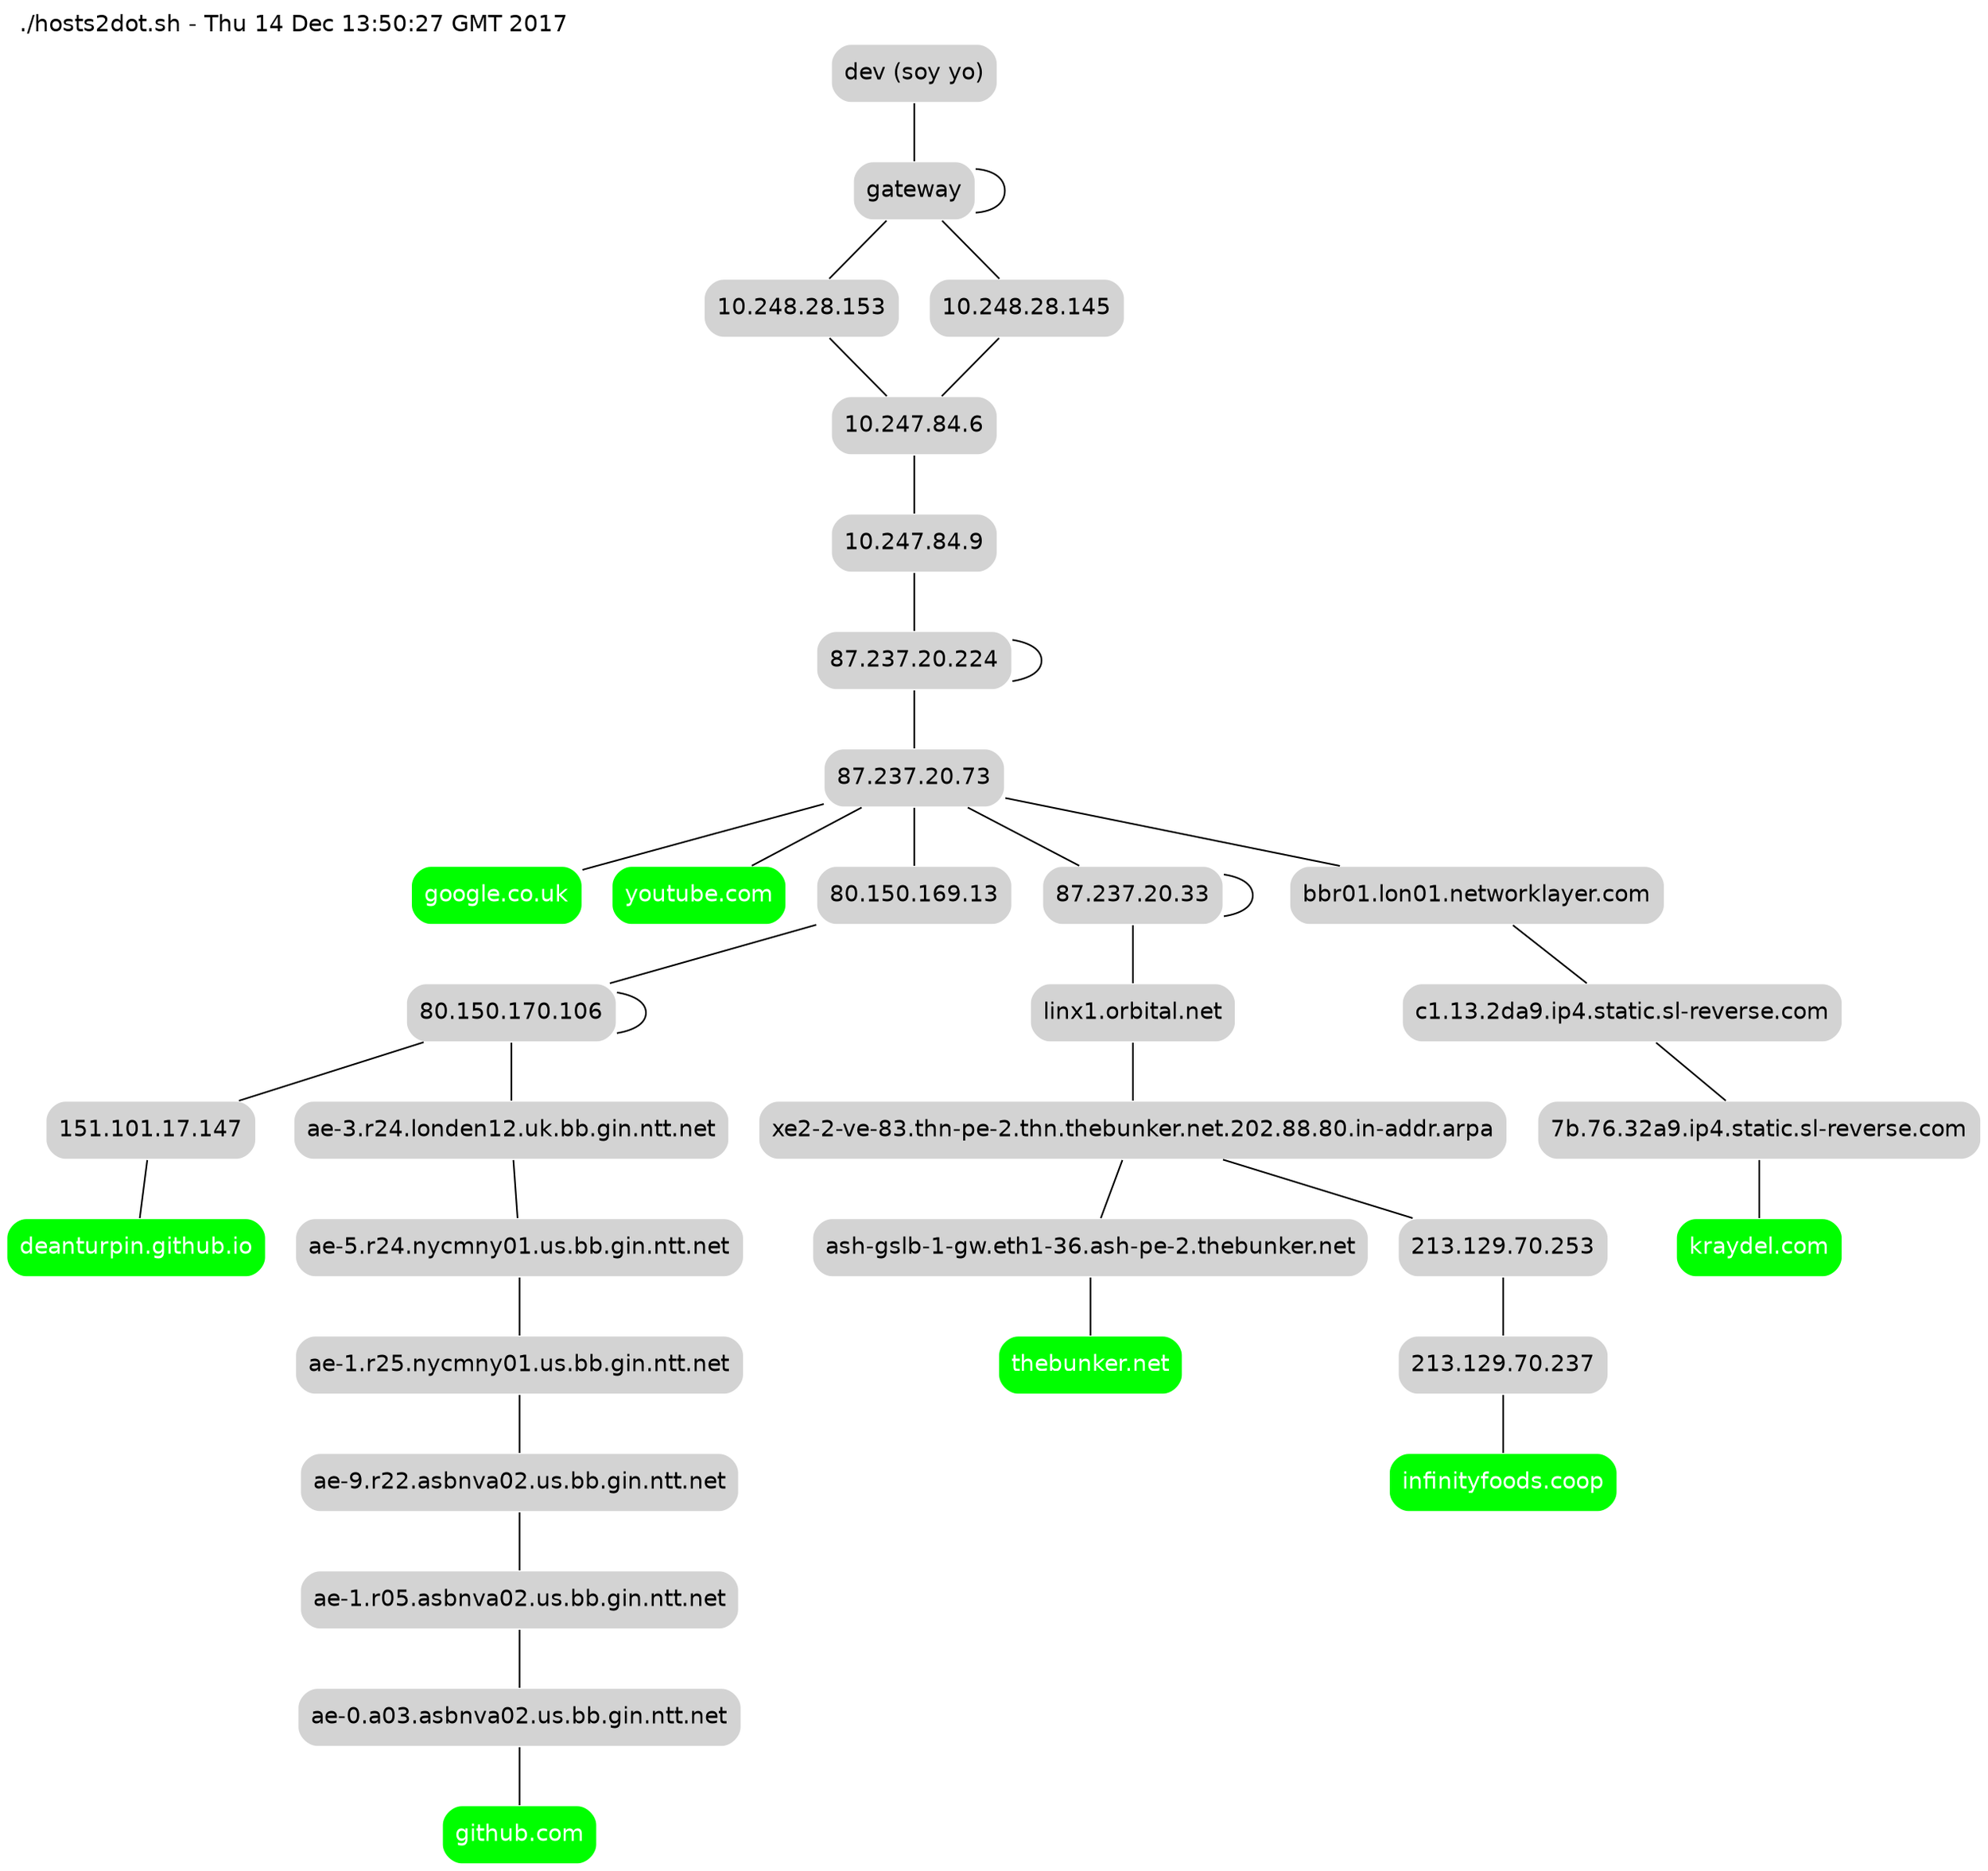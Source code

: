strict graph {
fontname=helvetica
node [shape=rect style="filled,rounded" color=white fillcolor=lightgrey fontname=helvetica]
soy_yo [label="dev (soy yo)"]
graph [label="./hosts2dot.sh - Thu 14 Dec 13:50:27 GMT 2017" labelloc=top labeljust=left]
"google.co.uk" [fillcolor=green fontcolor=white]
soy_yo--"gateway"--"gateway"--"10.248.28.153"--"10.247.84.6"--"10.247.84.9"--"87.237.20.224"--"87.237.20.224"--"87.237.20.73"--"google.co.uk"
"youtube.com" [fillcolor=green fontcolor=white]
soy_yo--"gateway"--"gateway"--"10.248.28.145"--"10.247.84.6"--"10.247.84.9"--"87.237.20.224"--"87.237.20.73"--"youtube.com"
"deanturpin.github.io" [fillcolor=green fontcolor=white]
soy_yo--"gateway"--"gateway"--"10.248.28.153"--"10.247.84.6"--"10.247.84.9"--"87.237.20.224"--"87.237.20.73"--"80.150.169.13"--"80.150.170.106"--"80.150.170.106"--"151.101.17.147"--"deanturpin.github.io"
"github.com" [fillcolor=green fontcolor=white]
soy_yo--"gateway"--"gateway"--"10.248.28.153"--"10.247.84.6"--"10.247.84.9"--"87.237.20.224"--"87.237.20.73"--"80.150.169.13"--"80.150.170.106"--"80.150.170.106"--"ae-3.r24.londen12.uk.bb.gin.ntt.net"--"ae-5.r24.nycmny01.us.bb.gin.ntt.net"--"ae-1.r25.nycmny01.us.bb.gin.ntt.net"--"ae-9.r22.asbnva02.us.bb.gin.ntt.net"--"ae-1.r05.asbnva02.us.bb.gin.ntt.net"--"ae-0.a03.asbnva02.us.bb.gin.ntt.net"--"github.com"
"thebunker.net" [fillcolor=green fontcolor=white]
soy_yo--"gateway"--"gateway"--"10.248.28.145"--"10.247.84.6"--"10.247.84.9"--"87.237.20.224"--"87.237.20.73"--"87.237.20.33"--"87.237.20.33"--"linx1.orbital.net"--"xe2-2-ve-83.thn-pe-2.thn.thebunker.net.202.88.80.in-addr.arpa"--"ash-gslb-1-gw.eth1-36.ash-pe-2.thebunker.net"--"thebunker.net"
"infinityfoods.coop" [fillcolor=green fontcolor=white]
soy_yo--"gateway"--"gateway"--"10.248.28.145"--"10.247.84.6"--"10.247.84.9"--"87.237.20.224"--"87.237.20.73"--"87.237.20.33"--"linx1.orbital.net"--"xe2-2-ve-83.thn-pe-2.thn.thebunker.net.202.88.80.in-addr.arpa"--"213.129.70.253"--"213.129.70.237"--"infinityfoods.coop"
"kraydel.com" [fillcolor=green fontcolor=white]
soy_yo--"gateway"--"gateway"--"10.248.28.153"--"10.247.84.6"--"10.247.84.9"--"87.237.20.224"--"87.237.20.73"--"bbr01.lon01.networklayer.com"--"c1.13.2da9.ip4.static.sl-reverse.com"--"7b.76.32a9.ip4.static.sl-reverse.com"--"kraydel.com"
}
